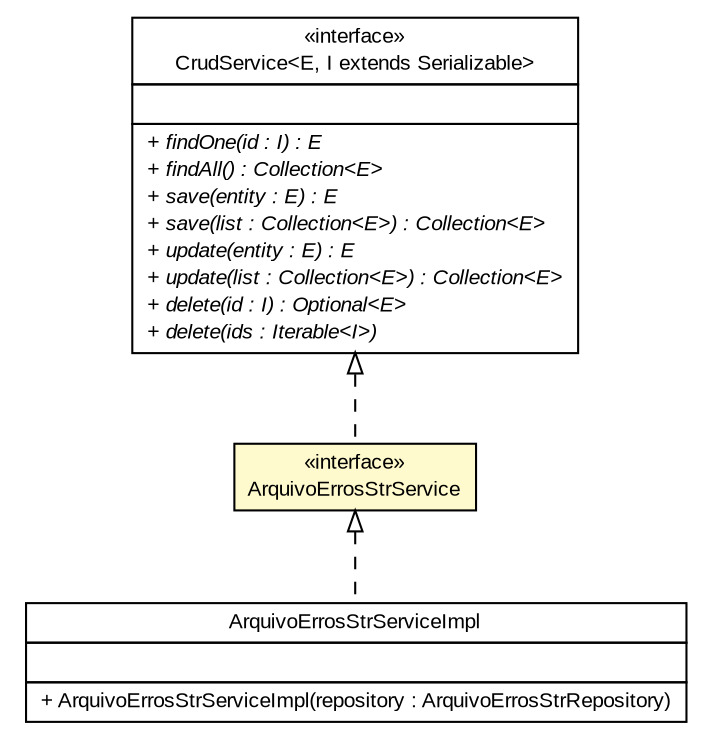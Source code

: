 #!/usr/local/bin/dot
#
# Class diagram 
# Generated by UMLGraph version R5_6 (http://www.umlgraph.org/)
#

digraph G {
	edge [fontname="arial",fontsize=10,labelfontname="arial",labelfontsize=10];
	node [fontname="arial",fontsize=10,shape=plaintext];
	nodesep=0.25;
	ranksep=0.5;
	// br.gov.to.sefaz.business.service.CrudService<E, I extends java.io.Serializable>
	c196393 [label=<<table title="br.gov.to.sefaz.business.service.CrudService" border="0" cellborder="1" cellspacing="0" cellpadding="2" port="p" href="../../../business/service/CrudService.html">
		<tr><td><table border="0" cellspacing="0" cellpadding="1">
<tr><td align="center" balign="center"> &#171;interface&#187; </td></tr>
<tr><td align="center" balign="center"> CrudService&lt;E, I extends Serializable&gt; </td></tr>
		</table></td></tr>
		<tr><td><table border="0" cellspacing="0" cellpadding="1">
<tr><td align="left" balign="left">  </td></tr>
		</table></td></tr>
		<tr><td><table border="0" cellspacing="0" cellpadding="1">
<tr><td align="left" balign="left"><font face="arial italic" point-size="10.0"> + findOne(id : I) : E </font></td></tr>
<tr><td align="left" balign="left"><font face="arial italic" point-size="10.0"> + findAll() : Collection&lt;E&gt; </font></td></tr>
<tr><td align="left" balign="left"><font face="arial italic" point-size="10.0"> + save(entity : E) : E </font></td></tr>
<tr><td align="left" balign="left"><font face="arial italic" point-size="10.0"> + save(list : Collection&lt;E&gt;) : Collection&lt;E&gt; </font></td></tr>
<tr><td align="left" balign="left"><font face="arial italic" point-size="10.0"> + update(entity : E) : E </font></td></tr>
<tr><td align="left" balign="left"><font face="arial italic" point-size="10.0"> + update(list : Collection&lt;E&gt;) : Collection&lt;E&gt; </font></td></tr>
<tr><td align="left" balign="left"><font face="arial italic" point-size="10.0"> + delete(id : I) : Optional&lt;E&gt; </font></td></tr>
<tr><td align="left" balign="left"><font face="arial italic" point-size="10.0"> + delete(ids : Iterable&lt;I&gt;) </font></td></tr>
		</table></td></tr>
		</table>>, URL="../../../business/service/CrudService.html", fontname="arial", fontcolor="black", fontsize=10.0];
	// br.gov.to.sefaz.arr.processamento.service.ArquivoErrosStrService
	c197019 [label=<<table title="br.gov.to.sefaz.arr.processamento.service.ArquivoErrosStrService" border="0" cellborder="1" cellspacing="0" cellpadding="2" port="p" bgcolor="lemonChiffon" href="./ArquivoErrosStrService.html">
		<tr><td><table border="0" cellspacing="0" cellpadding="1">
<tr><td align="center" balign="center"> &#171;interface&#187; </td></tr>
<tr><td align="center" balign="center"> ArquivoErrosStrService </td></tr>
		</table></td></tr>
		</table>>, URL="./ArquivoErrosStrService.html", fontname="arial", fontcolor="black", fontsize=10.0];
	// br.gov.to.sefaz.arr.processamento.service.impl.ArquivoErrosStrServiceImpl
	c197031 [label=<<table title="br.gov.to.sefaz.arr.processamento.service.impl.ArquivoErrosStrServiceImpl" border="0" cellborder="1" cellspacing="0" cellpadding="2" port="p" href="./impl/ArquivoErrosStrServiceImpl.html">
		<tr><td><table border="0" cellspacing="0" cellpadding="1">
<tr><td align="center" balign="center"> ArquivoErrosStrServiceImpl </td></tr>
		</table></td></tr>
		<tr><td><table border="0" cellspacing="0" cellpadding="1">
<tr><td align="left" balign="left">  </td></tr>
		</table></td></tr>
		<tr><td><table border="0" cellspacing="0" cellpadding="1">
<tr><td align="left" balign="left"> + ArquivoErrosStrServiceImpl(repository : ArquivoErrosStrRepository) </td></tr>
		</table></td></tr>
		</table>>, URL="./impl/ArquivoErrosStrServiceImpl.html", fontname="arial", fontcolor="black", fontsize=10.0];
	//br.gov.to.sefaz.arr.processamento.service.ArquivoErrosStrService implements br.gov.to.sefaz.business.service.CrudService<E, I extends java.io.Serializable>
	c196393:p -> c197019:p [dir=back,arrowtail=empty,style=dashed];
	//br.gov.to.sefaz.arr.processamento.service.impl.ArquivoErrosStrServiceImpl implements br.gov.to.sefaz.arr.processamento.service.ArquivoErrosStrService
	c197019:p -> c197031:p [dir=back,arrowtail=empty,style=dashed];
}

